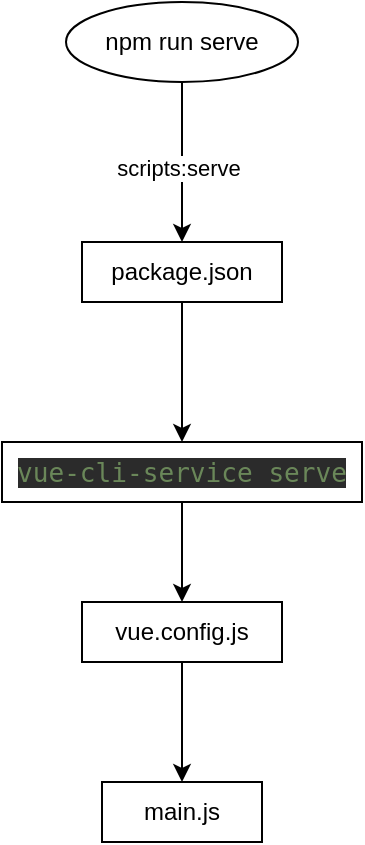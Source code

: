 <mxfile version="14.1.5" type="device"><diagram id="dh_9EPmsaTxK6DQpruPp" name="第 1 页"><mxGraphModel dx="1864" dy="925" grid="1" gridSize="10" guides="1" tooltips="1" connect="1" arrows="1" fold="1" page="1" pageScale="1" pageWidth="827" pageHeight="1169" math="0" shadow="0"><root><mxCell id="0"/><mxCell id="1" parent="0"/><mxCell id="GGNCAs_W4UAiV_ZWa8Fp-3" style="edgeStyle=orthogonalEdgeStyle;rounded=0;orthogonalLoop=1;jettySize=auto;html=1;exitX=0.5;exitY=1;exitDx=0;exitDy=0;" edge="1" parent="1" source="GGNCAs_W4UAiV_ZWa8Fp-1" target="GGNCAs_W4UAiV_ZWa8Fp-2"><mxGeometry relative="1" as="geometry"/></mxCell><mxCell id="GGNCAs_W4UAiV_ZWa8Fp-4" value="scripts:serve" style="edgeLabel;html=1;align=center;verticalAlign=middle;resizable=0;points=[];" vertex="1" connectable="0" parent="GGNCAs_W4UAiV_ZWa8Fp-3"><mxGeometry x="0.075" y="-2" relative="1" as="geometry"><mxPoint as="offset"/></mxGeometry></mxCell><mxCell id="GGNCAs_W4UAiV_ZWa8Fp-1" value="npm run serve" style="ellipse;whiteSpace=wrap;html=1;" vertex="1" parent="1"><mxGeometry x="324" y="120" width="116" height="40" as="geometry"/></mxCell><mxCell id="GGNCAs_W4UAiV_ZWa8Fp-6" style="edgeStyle=orthogonalEdgeStyle;rounded=0;orthogonalLoop=1;jettySize=auto;html=1;exitX=0.5;exitY=1;exitDx=0;exitDy=0;entryX=0.5;entryY=0;entryDx=0;entryDy=0;" edge="1" parent="1" source="GGNCAs_W4UAiV_ZWa8Fp-2" target="GGNCAs_W4UAiV_ZWa8Fp-5"><mxGeometry relative="1" as="geometry"/></mxCell><mxCell id="GGNCAs_W4UAiV_ZWa8Fp-2" value="package.json" style="whiteSpace=wrap;html=1;" vertex="1" parent="1"><mxGeometry x="332" y="240" width="100" height="30" as="geometry"/></mxCell><mxCell id="GGNCAs_W4UAiV_ZWa8Fp-8" style="edgeStyle=orthogonalEdgeStyle;rounded=0;orthogonalLoop=1;jettySize=auto;html=1;exitX=0.5;exitY=1;exitDx=0;exitDy=0;entryX=0.5;entryY=0;entryDx=0;entryDy=0;" edge="1" parent="1" source="GGNCAs_W4UAiV_ZWa8Fp-5" target="GGNCAs_W4UAiV_ZWa8Fp-7"><mxGeometry relative="1" as="geometry"/></mxCell><mxCell id="GGNCAs_W4UAiV_ZWa8Fp-5" value="&lt;pre style=&quot;background-color: #2b2b2b ; color: #a9b7c6 ; font-family: &amp;#34;jetbrains mono&amp;#34; , monospace ; font-size: 9.8pt&quot;&gt;&lt;span style=&quot;color: #6a8759&quot;&gt;vue-cli-service serve&lt;/span&gt;&lt;/pre&gt;" style="whiteSpace=wrap;html=1;" vertex="1" parent="1"><mxGeometry x="292" y="340" width="180" height="30" as="geometry"/></mxCell><mxCell id="GGNCAs_W4UAiV_ZWa8Fp-10" style="edgeStyle=orthogonalEdgeStyle;rounded=0;orthogonalLoop=1;jettySize=auto;html=1;exitX=0.5;exitY=1;exitDx=0;exitDy=0;entryX=0.5;entryY=0;entryDx=0;entryDy=0;" edge="1" parent="1" source="GGNCAs_W4UAiV_ZWa8Fp-7" target="GGNCAs_W4UAiV_ZWa8Fp-9"><mxGeometry relative="1" as="geometry"/></mxCell><mxCell id="GGNCAs_W4UAiV_ZWa8Fp-7" value="vue.config.js" style="whiteSpace=wrap;html=1;" vertex="1" parent="1"><mxGeometry x="332" y="420" width="100" height="30" as="geometry"/></mxCell><mxCell id="GGNCAs_W4UAiV_ZWa8Fp-9" value="main.js" style="whiteSpace=wrap;html=1;" vertex="1" parent="1"><mxGeometry x="342" y="510" width="80" height="30" as="geometry"/></mxCell></root></mxGraphModel></diagram></mxfile>